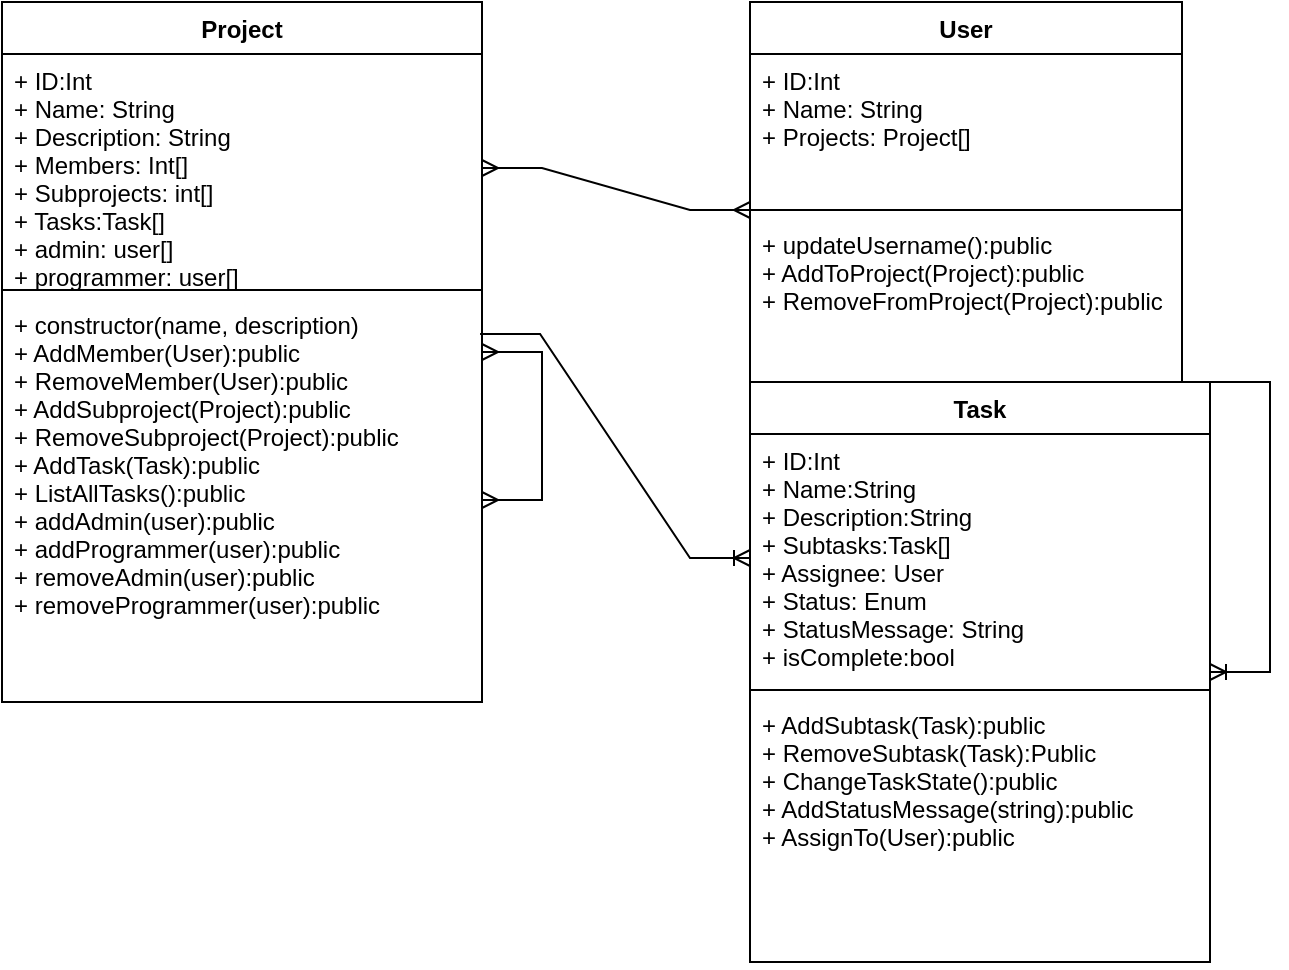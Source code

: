 <mxfile version="16.5.3" type="device"><diagram id="5AyQlrZT4hVpep_feP6B" name="Page-1"><mxGraphModel dx="1234" dy="693" grid="1" gridSize="10" guides="1" tooltips="1" connect="1" arrows="1" fold="1" page="1" pageScale="1" pageWidth="827" pageHeight="1169" math="0" shadow="0"><root><mxCell id="0"/><mxCell id="1" parent="0"/><mxCell id="5sGEYdV7c9g2_mV6W1Qc-1" value="Project" style="swimlane;fontStyle=1;align=center;verticalAlign=top;childLayout=stackLayout;horizontal=1;startSize=26;horizontalStack=0;resizeParent=1;resizeParentMax=0;resizeLast=0;collapsible=1;marginBottom=0;" vertex="1" parent="1"><mxGeometry x="40" y="130" width="240" height="350" as="geometry"/></mxCell><mxCell id="5sGEYdV7c9g2_mV6W1Qc-2" value="+ ID:Int&#10;+ Name: String&#10;+ Description: String&#10;+ Members: Int[]&#10;+ Subprojects: int[]&#10;+ Tasks:Task[]&#10;+ admin: user[]&#10;+ programmer: user[]" style="text;strokeColor=none;fillColor=none;align=left;verticalAlign=top;spacingLeft=4;spacingRight=4;overflow=hidden;rotatable=0;points=[[0,0.5],[1,0.5]];portConstraint=eastwest;" vertex="1" parent="5sGEYdV7c9g2_mV6W1Qc-1"><mxGeometry y="26" width="240" height="114" as="geometry"/></mxCell><mxCell id="5sGEYdV7c9g2_mV6W1Qc-3" value="" style="line;strokeWidth=1;fillColor=none;align=left;verticalAlign=middle;spacingTop=-1;spacingLeft=3;spacingRight=3;rotatable=0;labelPosition=right;points=[];portConstraint=eastwest;" vertex="1" parent="5sGEYdV7c9g2_mV6W1Qc-1"><mxGeometry y="140" width="240" height="8" as="geometry"/></mxCell><mxCell id="5sGEYdV7c9g2_mV6W1Qc-4" value="+ constructor(name, description)&#10;+ AddMember(User):public&#10;+ RemoveMember(User):public&#10;+ AddSubproject(Project):public&#10;+ RemoveSubproject(Project):public&#10;+ AddTask(Task):public&#10;+ ListAllTasks():public&#10;+ addAdmin(user):public&#10;+ addProgrammer(user):public&#10;+ removeAdmin(user):public&#10;+ removeProgrammer(user):public" style="text;strokeColor=none;fillColor=none;align=left;verticalAlign=top;spacingLeft=4;spacingRight=4;overflow=hidden;rotatable=0;points=[[0,0.5],[1,0.5]];portConstraint=eastwest;" vertex="1" parent="5sGEYdV7c9g2_mV6W1Qc-1"><mxGeometry y="148" width="240" height="202" as="geometry"/></mxCell><mxCell id="5sGEYdV7c9g2_mV6W1Qc-21" value="" style="edgeStyle=entityRelationEdgeStyle;fontSize=12;html=1;endArrow=ERmany;startArrow=ERmany;rounded=0;" edge="1" parent="5sGEYdV7c9g2_mV6W1Qc-1" source="5sGEYdV7c9g2_mV6W1Qc-1" target="5sGEYdV7c9g2_mV6W1Qc-4"><mxGeometry width="100" height="100" relative="1" as="geometry"><mxPoint x="320" y="270" as="sourcePoint"/><mxPoint x="420" y="170" as="targetPoint"/></mxGeometry></mxCell><mxCell id="5sGEYdV7c9g2_mV6W1Qc-8" value="User" style="swimlane;fontStyle=1;align=center;verticalAlign=top;childLayout=stackLayout;horizontal=1;startSize=26;horizontalStack=0;resizeParent=1;resizeParentMax=0;resizeLast=0;collapsible=1;marginBottom=0;" vertex="1" parent="1"><mxGeometry x="414" y="130" width="216" height="190" as="geometry"/></mxCell><mxCell id="5sGEYdV7c9g2_mV6W1Qc-9" value="+ ID:Int&#10;+ Name: String&#10;+ Projects: Project[]&#10;" style="text;strokeColor=none;fillColor=none;align=left;verticalAlign=top;spacingLeft=4;spacingRight=4;overflow=hidden;rotatable=0;points=[[0,0.5],[1,0.5]];portConstraint=eastwest;" vertex="1" parent="5sGEYdV7c9g2_mV6W1Qc-8"><mxGeometry y="26" width="216" height="74" as="geometry"/></mxCell><mxCell id="5sGEYdV7c9g2_mV6W1Qc-10" value="" style="line;strokeWidth=1;fillColor=none;align=left;verticalAlign=middle;spacingTop=-1;spacingLeft=3;spacingRight=3;rotatable=0;labelPosition=right;points=[];portConstraint=eastwest;" vertex="1" parent="5sGEYdV7c9g2_mV6W1Qc-8"><mxGeometry y="100" width="216" height="8" as="geometry"/></mxCell><mxCell id="5sGEYdV7c9g2_mV6W1Qc-11" value="+ updateUsername():public&#10;+ AddToProject(Project):public&#10;+ RemoveFromProject(Project):public" style="text;strokeColor=none;fillColor=none;align=left;verticalAlign=top;spacingLeft=4;spacingRight=4;overflow=hidden;rotatable=0;points=[[0,0.5],[1,0.5]];portConstraint=eastwest;" vertex="1" parent="5sGEYdV7c9g2_mV6W1Qc-8"><mxGeometry y="108" width="216" height="82" as="geometry"/></mxCell><mxCell id="5sGEYdV7c9g2_mV6W1Qc-12" value="" style="edgeStyle=entityRelationEdgeStyle;fontSize=12;html=1;endArrow=ERmany;startArrow=ERmany;rounded=0;exitX=1;exitY=0.5;exitDx=0;exitDy=0;" edge="1" parent="1" source="5sGEYdV7c9g2_mV6W1Qc-2" target="5sGEYdV7c9g2_mV6W1Qc-10"><mxGeometry width="100" height="100" relative="1" as="geometry"><mxPoint x="370" y="390" as="sourcePoint"/><mxPoint x="470" y="290" as="targetPoint"/></mxGeometry></mxCell><mxCell id="5sGEYdV7c9g2_mV6W1Qc-13" value="Task&#10;" style="swimlane;fontStyle=1;align=center;verticalAlign=top;childLayout=stackLayout;horizontal=1;startSize=26;horizontalStack=0;resizeParent=1;resizeParentMax=0;resizeLast=0;collapsible=1;marginBottom=0;" vertex="1" parent="1"><mxGeometry x="414" y="320" width="230" height="290" as="geometry"/></mxCell><mxCell id="5sGEYdV7c9g2_mV6W1Qc-14" value="+ ID:Int&#10;+ Name:String&#10;+ Description:String&#10;+ Subtasks:Task[]&#10;+ Assignee: User&#10;+ Status: Enum&#10;+ StatusMessage: String&#10;+ isComplete:bool" style="text;strokeColor=none;fillColor=none;align=left;verticalAlign=top;spacingLeft=4;spacingRight=4;overflow=hidden;rotatable=0;points=[[0,0.5],[1,0.5]];portConstraint=eastwest;" vertex="1" parent="5sGEYdV7c9g2_mV6W1Qc-13"><mxGeometry y="26" width="230" height="124" as="geometry"/></mxCell><mxCell id="5sGEYdV7c9g2_mV6W1Qc-15" value="" style="line;strokeWidth=1;fillColor=none;align=left;verticalAlign=middle;spacingTop=-1;spacingLeft=3;spacingRight=3;rotatable=0;labelPosition=right;points=[];portConstraint=eastwest;" vertex="1" parent="5sGEYdV7c9g2_mV6W1Qc-13"><mxGeometry y="150" width="230" height="8" as="geometry"/></mxCell><mxCell id="5sGEYdV7c9g2_mV6W1Qc-16" value="+ AddSubtask(Task):public&#10;+ RemoveSubtask(Task):Public&#10;+ ChangeTaskState():public&#10;+ AddStatusMessage(string):public&#10;+ AssignTo(User):public" style="text;strokeColor=none;fillColor=none;align=left;verticalAlign=top;spacingLeft=4;spacingRight=4;overflow=hidden;rotatable=0;points=[[0,0.5],[1,0.5]];portConstraint=eastwest;" vertex="1" parent="5sGEYdV7c9g2_mV6W1Qc-13"><mxGeometry y="158" width="230" height="132" as="geometry"/></mxCell><mxCell id="5sGEYdV7c9g2_mV6W1Qc-19" value="" style="edgeStyle=entityRelationEdgeStyle;fontSize=12;html=1;endArrow=ERoneToMany;rounded=0;exitX=0.996;exitY=0.089;exitDx=0;exitDy=0;exitPerimeter=0;" edge="1" parent="1" source="5sGEYdV7c9g2_mV6W1Qc-4" target="5sGEYdV7c9g2_mV6W1Qc-14"><mxGeometry width="100" height="100" relative="1" as="geometry"><mxPoint x="360" y="400" as="sourcePoint"/><mxPoint x="460" y="300" as="targetPoint"/></mxGeometry></mxCell><mxCell id="5sGEYdV7c9g2_mV6W1Qc-20" value="" style="edgeStyle=entityRelationEdgeStyle;fontSize=12;html=1;endArrow=ERoneToMany;rounded=0;exitX=0.444;exitY=1;exitDx=0;exitDy=0;exitPerimeter=0;" edge="1" parent="1" source="5sGEYdV7c9g2_mV6W1Qc-11" target="5sGEYdV7c9g2_mV6W1Qc-13"><mxGeometry width="100" height="100" relative="1" as="geometry"><mxPoint x="289.04" y="265.978" as="sourcePoint"/><mxPoint x="430" y="428" as="targetPoint"/></mxGeometry></mxCell></root></mxGraphModel></diagram></mxfile>